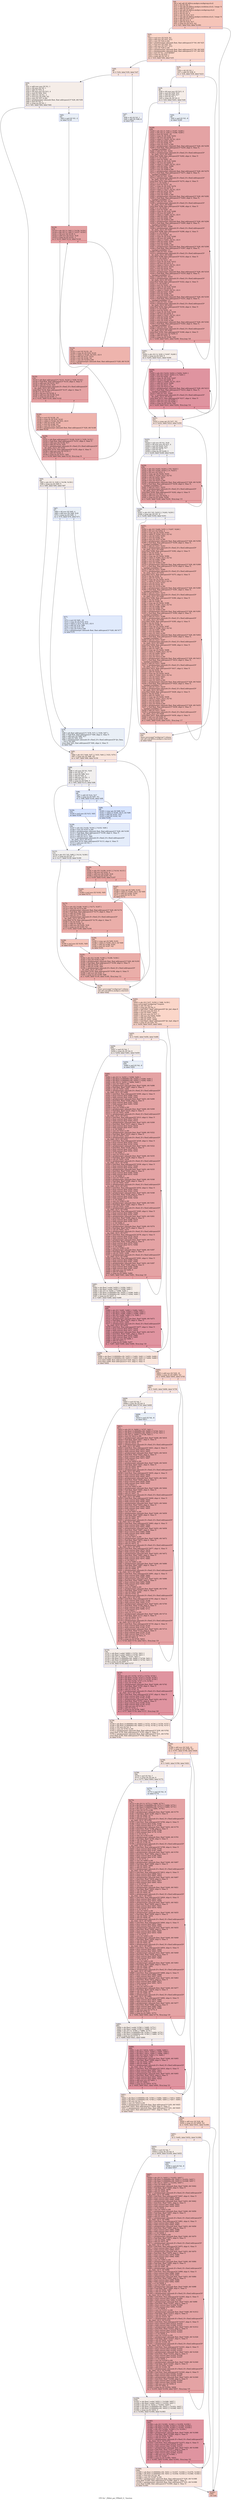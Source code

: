digraph "CFG for '_Z9dwt_per_YPfiiiiiS_S_' function" {
	label="CFG for '_Z9dwt_per_YPfiiiiiS_S_' function";

	Node0x5eb5750 [shape=record,color="#3d50c3ff", style=filled, fillcolor="#e97a5f70",label="{%8:\l  %9 = tail call i32 @llvm.amdgcn.workgroup.id.x()\l  %10 = shl i32 %9, 3\l  %11 = tail call i32 @llvm.amdgcn.workitem.id.x(), !range !4\l  %12 = add i32 %10, %11\l  %13 = tail call i32 @llvm.amdgcn.workgroup.id.y()\l  %14 = shl i32 %13, 7\l  %15 = shl i32 %5, 4\l  %16 = sub i32 %14, %15\l  %17 = tail call i32 @llvm.amdgcn.workitem.id.y(), !range !4\l  %18 = add i32 %16, %17\l  %19 = shl i32 %13, 6\l  %20 = add i32 %19, %17\l  %21 = icmp slt i32 %12, %2\l  br i1 %21, label %22, label %1091\l|{<s0>T|<s1>F}}"];
	Node0x5eb5750:s0 -> Node0x5eb7770;
	Node0x5eb5750:s1 -> Node0x5eb7800;
	Node0x5eb7770 [shape=record,color="#3d50c3ff", style=filled, fillcolor="#f6a38570",label="{%22:\l22:                                               \l  %23 = mul nsw i32 %18, %2\l  %24 = add nsw i32 %23, %12\l  %25 = sext i32 %24 to i64\l  %26 = getelementptr inbounds float, float addrspace(1)* %0, i64 %25\l  %27 = mul nsw i32 %20, %2\l  %28 = add nsw i32 %27, %12\l  %29 = sext i32 %28 to i64\l  %30 = getelementptr inbounds float, float addrspace(1)* %6, i64 %29\l  %31 = getelementptr inbounds float, float addrspace(1)* %7, i64 %29\l  %32 = and i32 %1, -2147483647\l  %33 = icmp eq i32 %32, 1\l  %34 = icmp sgt i32 %5, 0\l  br i1 %33, label %46, label %35\l|{<s0>T|<s1>F}}"];
	Node0x5eb7770:s0 -> Node0x5eb6cd0;
	Node0x5eb7770:s1 -> Node0x5eb81a0;
	Node0x5eb81a0 [shape=record,color="#3d50c3ff", style=filled, fillcolor="#f3c7b170",label="{%35:\l35:                                               \l  %36 = shl i32 %5, 1\l  %37 = add i32 %36, 8\l  br i1 %34, label %38, label %221\l|{<s0>T|<s1>F}}"];
	Node0x5eb81a0:s0 -> Node0x5eb8430;
	Node0x5eb81a0:s1 -> Node0x5eb8480;
	Node0x5eb8430 [shape=record,color="#3d50c3ff", style=filled, fillcolor="#e8d6cc70",label="{%38:\l38:                                               \l  %39 = shl nuw nsw i32 %11, 4\l  %40 = mul i32 %39, %37\l  %41 = add i32 %40, %17\l  %42 = and i32 %5, 7\l  %43 = icmp ult i32 %5, 8\l  br i1 %43, label %201, label %44\l|{<s0>T|<s1>F}}"];
	Node0x5eb8430:s0 -> Node0x5eb8890;
	Node0x5eb8430:s1 -> Node0x5eb88e0;
	Node0x5eb88e0 [shape=record,color="#3d50c3ff", style=filled, fillcolor="#cedaeb70",label="{%44:\l44:                                               \l  %45 = and i32 %5, -8\l  br label %249\l}"];
	Node0x5eb88e0 -> Node0x5eb8ae0;
	Node0x5eb6cd0 [shape=record,color="#3d50c3ff", style=filled, fillcolor="#f3c7b170",label="{%46:\l46:                                               \l  br i1 %34, label %50, label %47\l|{<s0>T|<s1>F}}"];
	Node0x5eb6cd0:s0 -> Node0x5eb8ba0;
	Node0x5eb6cd0:s1 -> Node0x5eb8bf0;
	Node0x5eb8bf0 [shape=record,color="#3d50c3ff", style=filled, fillcolor="#d4dbe670",label="{%47:\l47:                                               \l  %48 = shl i32 %5, 1\l  %49 = add i32 %48, 8\l  br label %85\l}"];
	Node0x5eb8bf0 -> Node0x5eb8e50;
	Node0x5eb8ba0 [shape=record,color="#3d50c3ff", style=filled, fillcolor="#e8d6cc70",label="{%50:\l50:                                               \l  %51 = add nuw nsw i32 %1, 1\l  %52 = shl nuw i32 %5, 1\l  %53 = add i32 %52, 8\l  %54 = shl nuw nsw i32 %11, 4\l  %55 = mul i32 %54, %53\l  %56 = add nsw i32 %1, -1\l  %57 = mul nsw i32 %56, %2\l  %58 = sext i32 %57 to i64\l  %59 = getelementptr inbounds float, float addrspace(1)* %26, i64 %58\l  %60 = and i32 %5, 1\l  %61 = icmp eq i32 %5, 1\l  br i1 %61, label %64, label %62\l|{<s0>T|<s1>F}}"];
	Node0x5eb8ba0:s0 -> Node0x5eb9560;
	Node0x5eb8ba0:s1 -> Node0x5eb95b0;
	Node0x5eb95b0 [shape=record,color="#3d50c3ff", style=filled, fillcolor="#cedaeb70",label="{%62:\l62:                                               \l  %63 = and i32 %5, -2\l  br label %118\l}"];
	Node0x5eb95b0 -> Node0x5eb97b0;
	Node0x5eb9560 [shape=record,color="#3d50c3ff", style=filled, fillcolor="#e8d6cc70",label="{%64:\l64:                                               \l  %65 = phi i32 [ 0, %50 ], [ %156, %150 ]\l  %66 = icmp eq i32 %60, 0\l  br i1 %66, label %85, label %67\l|{<s0>T|<s1>F}}"];
	Node0x5eb9560:s0 -> Node0x5eb8e50;
	Node0x5eb9560:s1 -> Node0x5eb9c80;
	Node0x5eb9c80 [shape=record,color="#3d50c3ff", style=filled, fillcolor="#cedaeb70",label="{%67:\l67:                                               \l  %68 = shl nsw i32 %65, 4\l  %69 = add nsw i32 %68, %18\l  %70 = icmp eq i32 %69, -1\l  br i1 %70, label %79, label %71\l|{<s0>T|<s1>F}}"];
	Node0x5eb9c80:s0 -> Node0x5eb9f70;
	Node0x5eb9c80:s1 -> Node0x5eb9fc0;
	Node0x5eb9fc0 [shape=record,color="#3d50c3ff", style=filled, fillcolor="#b9d0f970",label="{%71:\l71:                                               \l  %72 = mul i32 %65, -16\l  %73 = icmp slt i32 %18, %72\l  %74 = select i1 %73, i32 %51, i32 0\l  %75 = add i32 %74, %68\l  %76 = mul i32 %75, %2\l  %77 = sext i32 %76 to i64\l  %78 = getelementptr inbounds float, float addrspace(1)* %26, i64 %77\l  br label %79\l}"];
	Node0x5eb9fc0 -> Node0x5eb9f70;
	Node0x5eb9f70 [shape=record,color="#3d50c3ff", style=filled, fillcolor="#cedaeb70",label="{%79:\l79:                                               \l  %80 = phi float addrspace(1)* [ %78, %71 ], [ %59, %67 ]\l  %81 = load float, float addrspace(1)* %80, align 4, !tbaa !5\l  %82 = add nuw i32 %68, %17\l  %83 = add i32 %82, %55\l  %84 = getelementptr inbounds [0 x float], [0 x float] addrspace(3)* @s_Data,\l... i32 0, i32 %83\l  store float %81, float addrspace(3)* %84, align 4, !tbaa !5\l  br label %85\l}"];
	Node0x5eb9f70 -> Node0x5eb8e50;
	Node0x5eb8e50 [shape=record,color="#3d50c3ff", style=filled, fillcolor="#f3c7b170",label="{%85:\l85:                                               \l  %86 = phi i32 [ %49, %47 ], [ %53, %64 ], [ %53, %79 ]\l  %87 = icmp sgt i32 %86, %5\l  br i1 %87, label %88, label %159\l|{<s0>T|<s1>F}}"];
	Node0x5eb8e50:s0 -> Node0x5ebb200;
	Node0x5eb8e50:s1 -> Node0x5ebb250;
	Node0x5ebb200 [shape=record,color="#3d50c3ff", style=filled, fillcolor="#e0dbd870",label="{%88:\l88:                                               \l  %89 = sub nsw i32 %1, %18\l  %90 = xor i32 %1, -1\l  %91 = mul i32 %86, %11\l  %92 = shl i32 %91, 4\l  %93 = add nsw i32 %2, -1\l  %94 = and i32 %5, 1\l  %95 = icmp eq i32 %94, 0\l  br i1 %95, label %115, label %96\l|{<s0>T|<s1>F}}"];
	Node0x5ebb200:s0 -> Node0x5ebb780;
	Node0x5ebb200:s1 -> Node0x5ebb7d0;
	Node0x5ebb7d0 [shape=record,color="#3d50c3ff", style=filled, fillcolor="#c1d4f470",label="{%96:\l96:                                               \l  %97 = add i32 %14, %17\l  %98 = icmp eq i32 %97, %1\l  br i1 %98, label %104, label %99\l|{<s0>T|<s1>F}}"];
	Node0x5ebb7d0:s0 -> Node0x5ebba30;
	Node0x5ebb7d0:s1 -> Node0x5ebba80;
	Node0x5ebba80 [shape=record,color="#3d50c3ff", style=filled, fillcolor="#a5c3fe70",label="{%99:\l99:                                               \l  %100 = icmp sgt i32 %89, %15\l  %101 = select i1 %100, i32 0, i32 %90\l  %102 = add i32 %101, %15\l  %103 = mul i32 %102, %2\l  br label %106\l}"];
	Node0x5ebba80 -> Node0x5ebbe20;
	Node0x5ebba30 [shape=record,color="#3d50c3ff", style=filled, fillcolor="#a5c3fe70",label="{%104:\l104:                                              \l  %105 = mul nsw i32 %15, %93\l  br label %106\l}"];
	Node0x5ebba30 -> Node0x5ebbe20;
	Node0x5ebbe20 [shape=record,color="#3d50c3ff", style=filled, fillcolor="#c1d4f470",label="{%106:\l106:                                              \l  %107 = phi i32 [ %105, %104 ], [ %103, %99 ]\l  %108 = sext i32 %107 to i64\l  %109 = getelementptr inbounds float, float addrspace(1)* %26, i64 %108\l  %110 = load float, float addrspace(1)* %109, align 4, !tbaa !5\l  %111 = add i32 %15, %17\l  %112 = add i32 %111, %92\l  %113 = getelementptr inbounds [0 x float], [0 x float] addrspace(3)*\l... @s_Data, i32 0, i32 %112\l  store float %110, float addrspace(3)* %113, align 4, !tbaa !5\l  %114 = add nsw i32 %5, 1\l  br label %115\l}"];
	Node0x5ebbe20 -> Node0x5ebb780;
	Node0x5ebb780 [shape=record,color="#3d50c3ff", style=filled, fillcolor="#e0dbd870",label="{%115:\l115:                                              \l  %116 = phi i32 [ %5, %88 ], [ %114, %106 ]\l  %117 = icmp eq i32 %5, -7\l  br i1 %117, label %159, label %160\l|{<s0>T|<s1>F}}"];
	Node0x5ebb780:s0 -> Node0x5ebb250;
	Node0x5ebb780:s1 -> Node0x5ebc6c0;
	Node0x5eb97b0 [shape=record,color="#b70d28ff", style=filled, fillcolor="#c32e3170",label="{%118:\l118:                                              \l  %119 = phi i32 [ 0, %62 ], [ %156, %150 ]\l  %120 = phi i32 [ 0, %62 ], [ %157, %150 ]\l  %121 = shl nsw i32 %119, 4\l  %122 = add nsw i32 %121, %18\l  %123 = icmp eq i32 %122, -1\l  br i1 %123, label %132, label %124\l|{<s0>T|<s1>F}}"];
	Node0x5eb97b0:s0 -> Node0x5ebcb00;
	Node0x5eb97b0:s1 -> Node0x5ebcb50;
	Node0x5ebcb50 [shape=record,color="#3d50c3ff", style=filled, fillcolor="#d8564670",label="{%124:\l124:                                              \l  %125 = mul i32 %119, -16\l  %126 = icmp slt i32 %18, %125\l  %127 = select i1 %126, i32 %51, i32 0\l  %128 = add i32 %127, %121\l  %129 = mul i32 %128, %2\l  %130 = sext i32 %129 to i64\l  %131 = getelementptr inbounds float, float addrspace(1)* %26, i64 %130\l  br label %132\l}"];
	Node0x5ebcb50 -> Node0x5ebcb00;
	Node0x5ebcb00 [shape=record,color="#b70d28ff", style=filled, fillcolor="#c32e3170",label="{%132:\l132:                                              \l  %133 = phi float addrspace(1)* [ %131, %124 ], [ %59, %118 ]\l  %134 = load float, float addrspace(1)* %133, align 4, !tbaa !5\l  %135 = add nuw i32 %121, %17\l  %136 = add i32 %135, %55\l  %137 = getelementptr inbounds [0 x float], [0 x float] addrspace(3)*\l... @s_Data, i32 0, i32 %136\l  store float %134, float addrspace(3)* %137, align 4, !tbaa !5\l  %138 = or i32 %119, 1\l  %139 = shl nsw i32 %138, 4\l  %140 = add nsw i32 %139, %18\l  %141 = icmp eq i32 %140, -1\l  br i1 %141, label %150, label %142\l|{<s0>T|<s1>F}}"];
	Node0x5ebcb00:s0 -> Node0x5eb7f40;
	Node0x5ebcb00:s1 -> Node0x5ebdae0;
	Node0x5ebdae0 [shape=record,color="#3d50c3ff", style=filled, fillcolor="#d8564670",label="{%142:\l142:                                              \l  %143 = mul i32 %138, -16\l  %144 = icmp slt i32 %18, %143\l  %145 = select i1 %144, i32 %51, i32 0\l  %146 = add i32 %145, %139\l  %147 = mul i32 %146, %2\l  %148 = sext i32 %147 to i64\l  %149 = getelementptr inbounds float, float addrspace(1)* %26, i64 %148\l  br label %150\l}"];
	Node0x5ebdae0 -> Node0x5eb7f40;
	Node0x5eb7f40 [shape=record,color="#b70d28ff", style=filled, fillcolor="#c32e3170",label="{%150:\l150:                                              \l  %151 = phi float addrspace(1)* [ %149, %142 ], [ %59, %132 ]\l  %152 = load float, float addrspace(1)* %151, align 4, !tbaa !5\l  %153 = add nuw i32 %139, %17\l  %154 = add i32 %153, %55\l  %155 = getelementptr inbounds [0 x float], [0 x float] addrspace(3)*\l... @s_Data, i32 0, i32 %154\l  store float %152, float addrspace(3)* %155, align 4, !tbaa !5\l  %156 = add nuw nsw i32 %119, 2\l  %157 = add i32 %120, 2\l  %158 = icmp eq i32 %157, %63\l  br i1 %158, label %64, label %118, !llvm.loop !9\l|{<s0>T|<s1>F}}"];
	Node0x5eb7f40:s0 -> Node0x5eb9560;
	Node0x5eb7f40:s1 -> Node0x5eb97b0;
	Node0x5ebb250 [shape=record,color="#3d50c3ff", style=filled, fillcolor="#f3c7b170",label="{%159:\l159:                                              \l  fence syncscope(\"workgroup\") release\l  tail call void @llvm.amdgcn.s.barrier()\l  br label %442\l}"];
	Node0x5ebb250 -> Node0x5ebe870;
	Node0x5ebc6c0 [shape=record,color="#b70d28ff", style=filled, fillcolor="#d0473d70",label="{%160:\l160:                                              \l  %161 = phi i32 [ %199, %191 ], [ %116, %115 ]\l  %162 = shl nsw i32 %161, 4\l  %163 = add nsw i32 %162, %18\l  %164 = icmp eq i32 %163, %1\l  br i1 %164, label %165, label %167\l|{<s0>T|<s1>F}}"];
	Node0x5ebc6c0:s0 -> Node0x5ebec20;
	Node0x5ebc6c0:s1 -> Node0x5ebecb0;
	Node0x5ebec20 [shape=record,color="#3d50c3ff", style=filled, fillcolor="#e97a5f70",label="{%165:\l165:                                              \l  %166 = mul nsw i32 %162, %93\l  br label %172\l}"];
	Node0x5ebec20 -> Node0x5ebee80;
	Node0x5ebecb0 [shape=record,color="#3d50c3ff", style=filled, fillcolor="#e97a5f70",label="{%167:\l167:                                              \l  %168 = icmp sgt i32 %89, %162\l  %169 = select i1 %168, i32 0, i32 %90\l  %170 = add i32 %169, %162\l  %171 = mul i32 %170, %2\l  br label %172\l}"];
	Node0x5ebecb0 -> Node0x5ebee80;
	Node0x5ebee80 [shape=record,color="#b70d28ff", style=filled, fillcolor="#d0473d70",label="{%172:\l172:                                              \l  %173 = phi i32 [ %166, %165 ], [ %171, %167 ]\l  %174 = sext i32 %173 to i64\l  %175 = getelementptr inbounds float, float addrspace(1)* %26, i64 %174\l  %176 = load float, float addrspace(1)* %175, align 4, !tbaa !5\l  %177 = add i32 %162, %17\l  %178 = add i32 %177, %92\l  %179 = getelementptr inbounds [0 x float], [0 x float] addrspace(3)*\l... @s_Data, i32 0, i32 %178\l  store float %176, float addrspace(3)* %179, align 4, !tbaa !5\l  %180 = shl i32 %161, 4\l  %181 = add i32 %180, 16\l  %182 = add nsw i32 %181, %18\l  %183 = icmp eq i32 %182, %1\l  br i1 %183, label %189, label %184\l|{<s0>T|<s1>F}}"];
	Node0x5ebee80:s0 -> Node0x5ebf950;
	Node0x5ebee80:s1 -> Node0x5ebf9a0;
	Node0x5ebf9a0 [shape=record,color="#3d50c3ff", style=filled, fillcolor="#e97a5f70",label="{%184:\l184:                                              \l  %185 = icmp sgt i32 %89, %181\l  %186 = select i1 %185, i32 0, i32 %90\l  %187 = add i32 %186, %181\l  %188 = mul i32 %187, %2\l  br label %191\l}"];
	Node0x5ebf9a0 -> Node0x5ebe930;
	Node0x5ebf950 [shape=record,color="#3d50c3ff", style=filled, fillcolor="#e97a5f70",label="{%189:\l189:                                              \l  %190 = mul nsw i32 %181, %93\l  br label %191\l}"];
	Node0x5ebf950 -> Node0x5ebe930;
	Node0x5ebe930 [shape=record,color="#b70d28ff", style=filled, fillcolor="#d0473d70",label="{%191:\l191:                                              \l  %192 = phi i32 [ %190, %189 ], [ %188, %184 ]\l  %193 = sext i32 %192 to i64\l  %194 = getelementptr inbounds float, float addrspace(1)* %26, i64 %193\l  %195 = load float, float addrspace(1)* %194, align 4, !tbaa !5\l  %196 = add i32 %181, %17\l  %197 = add i32 %196, %92\l  %198 = getelementptr inbounds [0 x float], [0 x float] addrspace(3)*\l... @s_Data, i32 0, i32 %197\l  store float %195, float addrspace(3)* %198, align 4, !tbaa !5\l  %199 = add nsw i32 %161, 2\l  %200 = icmp eq i32 %199, %86\l  br i1 %200, label %159, label %160, !llvm.loop !12\l|{<s0>T|<s1>F}}"];
	Node0x5ebe930:s0 -> Node0x5ebb250;
	Node0x5ebe930:s1 -> Node0x5ebc6c0;
	Node0x5eb8890 [shape=record,color="#3d50c3ff", style=filled, fillcolor="#e8d6cc70",label="{%201:\l201:                                              \l  %202 = phi i32 [ 0, %38 ], [ %347, %249 ]\l  %203 = icmp eq i32 %42, 0\l  br i1 %203, label %221, label %204\l|{<s0>T|<s1>F}}"];
	Node0x5eb8890:s0 -> Node0x5eb8480;
	Node0x5eb8890:s1 -> Node0x5ec06d0;
	Node0x5ec06d0 [shape=record,color="#b70d28ff", style=filled, fillcolor="#b70d2870",label="{%204:\l204:                                              \l  %205 = phi i32 [ %218, %204 ], [ %202, %201 ]\l  %206 = phi i32 [ %219, %204 ], [ 0, %201 ]\l  %207 = mul i32 %205, -16\l  %208 = icmp slt i32 %18, %207\l  %209 = shl nsw i32 %205, 4\l  %210 = select i1 %208, i32 %1, i32 0\l  %211 = add i32 %210, %209\l  %212 = mul i32 %211, %2\l  %213 = sext i32 %212 to i64\l  %214 = getelementptr inbounds float, float addrspace(1)* %26, i64 %213\l  %215 = load float, float addrspace(1)* %214, align 4, !tbaa !5,\l... !amdgpu.noclobber !13\l  %216 = add i32 %41, %209\l  %217 = getelementptr inbounds [0 x float], [0 x float] addrspace(3)*\l... @s_Data, i32 0, i32 %216\l  store float %215, float addrspace(3)* %217, align 4, !tbaa !5\l  %218 = add nuw nsw i32 %205, 1\l  %219 = add nuw nsw i32 %206, 1\l  %220 = icmp eq i32 %219, %42\l  br i1 %220, label %221, label %204, !llvm.loop !14\l|{<s0>T|<s1>F}}"];
	Node0x5ec06d0:s0 -> Node0x5eb8480;
	Node0x5ec06d0:s1 -> Node0x5ec06d0;
	Node0x5eb8480 [shape=record,color="#3d50c3ff", style=filled, fillcolor="#f3c7b170",label="{%221:\l221:                                              \l  %222 = icmp sgt i32 %37, %5\l  br i1 %222, label %223, label %350\l|{<s0>T|<s1>F}}"];
	Node0x5eb8480:s0 -> Node0x5ec1620;
	Node0x5eb8480:s1 -> Node0x5ec1670;
	Node0x5ec1620 [shape=record,color="#3d50c3ff", style=filled, fillcolor="#e0dbd870",label="{%223:\l223:                                              \l  %224 = sub nsw i32 %1, %18\l  %225 = shl nuw nsw i32 %11, 4\l  %226 = mul i32 %225, %37\l  %227 = add i32 %226, %17\l  %228 = and i32 %5, 7\l  %229 = icmp eq i32 %228, 0\l  br i1 %229, label %246, label %230\l|{<s0>T|<s1>F}}"];
	Node0x5ec1620:s0 -> Node0x5ec1b10;
	Node0x5ec1620:s1 -> Node0x5ec1b60;
	Node0x5ec1b60 [shape=record,color="#b70d28ff", style=filled, fillcolor="#c32e3170",label="{%230:\l230:                                              \l  %231 = phi i32 [ %243, %230 ], [ %5, %223 ]\l  %232 = phi i32 [ %244, %230 ], [ 0, %223 ]\l  %233 = shl nsw i32 %231, 4\l  %234 = icmp sgt i32 %224, %233\l  %235 = select i1 %234, i32 0, i32 %1\l  %236 = sub i32 %233, %235\l  %237 = mul i32 %236, %2\l  %238 = sext i32 %237 to i64\l  %239 = getelementptr inbounds float, float addrspace(1)* %26, i64 %238\l  %240 = load float, float addrspace(1)* %239, align 4, !tbaa !5,\l... !amdgpu.noclobber !13\l  %241 = add i32 %227, %233\l  %242 = getelementptr inbounds [0 x float], [0 x float] addrspace(3)*\l... @s_Data, i32 0, i32 %241\l  store float %240, float addrspace(3)* %242, align 4, !tbaa !5\l  %243 = add nsw i32 %231, 1\l  %244 = add nuw nsw i32 %232, 1\l  %245 = icmp eq i32 %244, %228\l  br i1 %245, label %246, label %230, !llvm.loop !15\l|{<s0>T|<s1>F}}"];
	Node0x5ec1b60:s0 -> Node0x5ec1b10;
	Node0x5ec1b60:s1 -> Node0x5ec1b60;
	Node0x5ec1b10 [shape=record,color="#3d50c3ff", style=filled, fillcolor="#e0dbd870",label="{%246:\l246:                                              \l  %247 = phi i32 [ %5, %223 ], [ %243, %230 ]\l  %248 = icmp ugt i32 %5, -8\l  br i1 %248, label %350, label %351\l|{<s0>T|<s1>F}}"];
	Node0x5ec1b10:s0 -> Node0x5ec1670;
	Node0x5ec1b10:s1 -> Node0x5ec2f40;
	Node0x5eb8ae0 [shape=record,color="#b70d28ff", style=filled, fillcolor="#c32e3170",label="{%249:\l249:                                              \l  %250 = phi i32 [ 0, %44 ], [ %347, %249 ]\l  %251 = phi i32 [ 0, %44 ], [ %348, %249 ]\l  %252 = mul i32 %250, -16\l  %253 = icmp slt i32 %18, %252\l  %254 = shl nsw i32 %250, 4\l  %255 = select i1 %253, i32 %1, i32 0\l  %256 = add i32 %255, %254\l  %257 = mul i32 %256, %2\l  %258 = sext i32 %257 to i64\l  %259 = getelementptr inbounds float, float addrspace(1)* %26, i64 %258\l  %260 = load float, float addrspace(1)* %259, align 4, !tbaa !5,\l... !amdgpu.noclobber !13\l  %261 = add i32 %41, %254\l  %262 = getelementptr inbounds [0 x float], [0 x float] addrspace(3)*\l... @s_Data, i32 0, i32 %261\l  store float %260, float addrspace(3)* %262, align 4, !tbaa !5\l  %263 = or i32 %250, 1\l  %264 = mul i32 %263, -16\l  %265 = icmp slt i32 %18, %264\l  %266 = shl nsw i32 %263, 4\l  %267 = select i1 %265, i32 %1, i32 0\l  %268 = add i32 %267, %266\l  %269 = mul i32 %268, %2\l  %270 = sext i32 %269 to i64\l  %271 = getelementptr inbounds float, float addrspace(1)* %26, i64 %270\l  %272 = load float, float addrspace(1)* %271, align 4, !tbaa !5,\l... !amdgpu.noclobber !13\l  %273 = add i32 %41, %266\l  %274 = getelementptr inbounds [0 x float], [0 x float] addrspace(3)*\l... @s_Data, i32 0, i32 %273\l  store float %272, float addrspace(3)* %274, align 4, !tbaa !5\l  %275 = or i32 %250, 2\l  %276 = mul i32 %275, -16\l  %277 = icmp slt i32 %18, %276\l  %278 = shl nsw i32 %275, 4\l  %279 = select i1 %277, i32 %1, i32 0\l  %280 = add i32 %279, %278\l  %281 = mul i32 %280, %2\l  %282 = sext i32 %281 to i64\l  %283 = getelementptr inbounds float, float addrspace(1)* %26, i64 %282\l  %284 = load float, float addrspace(1)* %283, align 4, !tbaa !5,\l... !amdgpu.noclobber !13\l  %285 = add i32 %41, %278\l  %286 = getelementptr inbounds [0 x float], [0 x float] addrspace(3)*\l... @s_Data, i32 0, i32 %285\l  store float %284, float addrspace(3)* %286, align 4, !tbaa !5\l  %287 = or i32 %250, 3\l  %288 = mul i32 %287, -16\l  %289 = icmp slt i32 %18, %288\l  %290 = shl nsw i32 %287, 4\l  %291 = select i1 %289, i32 %1, i32 0\l  %292 = add i32 %291, %290\l  %293 = mul i32 %292, %2\l  %294 = sext i32 %293 to i64\l  %295 = getelementptr inbounds float, float addrspace(1)* %26, i64 %294\l  %296 = load float, float addrspace(1)* %295, align 4, !tbaa !5,\l... !amdgpu.noclobber !13\l  %297 = add i32 %41, %290\l  %298 = getelementptr inbounds [0 x float], [0 x float] addrspace(3)*\l... @s_Data, i32 0, i32 %297\l  store float %296, float addrspace(3)* %298, align 4, !tbaa !5\l  %299 = or i32 %250, 4\l  %300 = mul i32 %299, -16\l  %301 = icmp slt i32 %18, %300\l  %302 = shl nsw i32 %299, 4\l  %303 = select i1 %301, i32 %1, i32 0\l  %304 = add i32 %303, %302\l  %305 = mul i32 %304, %2\l  %306 = sext i32 %305 to i64\l  %307 = getelementptr inbounds float, float addrspace(1)* %26, i64 %306\l  %308 = load float, float addrspace(1)* %307, align 4, !tbaa !5,\l... !amdgpu.noclobber !13\l  %309 = add i32 %41, %302\l  %310 = getelementptr inbounds [0 x float], [0 x float] addrspace(3)*\l... @s_Data, i32 0, i32 %309\l  store float %308, float addrspace(3)* %310, align 4, !tbaa !5\l  %311 = or i32 %250, 5\l  %312 = mul i32 %311, -16\l  %313 = icmp slt i32 %18, %312\l  %314 = shl nsw i32 %311, 4\l  %315 = select i1 %313, i32 %1, i32 0\l  %316 = add i32 %315, %314\l  %317 = mul i32 %316, %2\l  %318 = sext i32 %317 to i64\l  %319 = getelementptr inbounds float, float addrspace(1)* %26, i64 %318\l  %320 = load float, float addrspace(1)* %319, align 4, !tbaa !5,\l... !amdgpu.noclobber !13\l  %321 = add i32 %41, %314\l  %322 = getelementptr inbounds [0 x float], [0 x float] addrspace(3)*\l... @s_Data, i32 0, i32 %321\l  store float %320, float addrspace(3)* %322, align 4, !tbaa !5\l  %323 = or i32 %250, 6\l  %324 = mul i32 %323, -16\l  %325 = icmp slt i32 %18, %324\l  %326 = shl nsw i32 %323, 4\l  %327 = select i1 %325, i32 %1, i32 0\l  %328 = add i32 %327, %326\l  %329 = mul i32 %328, %2\l  %330 = sext i32 %329 to i64\l  %331 = getelementptr inbounds float, float addrspace(1)* %26, i64 %330\l  %332 = load float, float addrspace(1)* %331, align 4, !tbaa !5,\l... !amdgpu.noclobber !13\l  %333 = add i32 %41, %326\l  %334 = getelementptr inbounds [0 x float], [0 x float] addrspace(3)*\l... @s_Data, i32 0, i32 %333\l  store float %332, float addrspace(3)* %334, align 4, !tbaa !5\l  %335 = or i32 %250, 7\l  %336 = mul i32 %335, -16\l  %337 = icmp slt i32 %18, %336\l  %338 = shl nsw i32 %335, 4\l  %339 = select i1 %337, i32 %1, i32 0\l  %340 = add i32 %339, %338\l  %341 = mul i32 %340, %2\l  %342 = sext i32 %341 to i64\l  %343 = getelementptr inbounds float, float addrspace(1)* %26, i64 %342\l  %344 = load float, float addrspace(1)* %343, align 4, !tbaa !5,\l... !amdgpu.noclobber !13\l  %345 = add i32 %41, %338\l  %346 = getelementptr inbounds [0 x float], [0 x float] addrspace(3)*\l... @s_Data, i32 0, i32 %345\l  store float %344, float addrspace(3)* %346, align 4, !tbaa !5\l  %347 = add nuw nsw i32 %250, 8\l  %348 = add i32 %251, 8\l  %349 = icmp eq i32 %348, %45\l  br i1 %349, label %201, label %249, !llvm.loop !16\l|{<s0>T|<s1>F}}"];
	Node0x5eb8ae0:s0 -> Node0x5eb8890;
	Node0x5eb8ae0:s1 -> Node0x5eb8ae0;
	Node0x5ec1670 [shape=record,color="#3d50c3ff", style=filled, fillcolor="#f3c7b170",label="{%350:\l350:                                              \l  fence syncscope(\"workgroup\") release\l  tail call void @llvm.amdgcn.s.barrier()\l  br label %442\l}"];
	Node0x5ec1670 -> Node0x5ebe870;
	Node0x5ec2f40 [shape=record,color="#b70d28ff", style=filled, fillcolor="#d0473d70",label="{%351:\l351:                                              \l  %352 = phi i32 [ %440, %351 ], [ %247, %246 ]\l  %353 = shl nsw i32 %352, 4\l  %354 = icmp sgt i32 %224, %353\l  %355 = select i1 %354, i32 0, i32 %1\l  %356 = sub i32 %353, %355\l  %357 = mul i32 %356, %2\l  %358 = sext i32 %357 to i64\l  %359 = getelementptr inbounds float, float addrspace(1)* %26, i64 %358\l  %360 = load float, float addrspace(1)* %359, align 4, !tbaa !5,\l... !amdgpu.noclobber !13\l  %361 = add i32 %227, %353\l  %362 = getelementptr inbounds [0 x float], [0 x float] addrspace(3)*\l... @s_Data, i32 0, i32 %361\l  store float %360, float addrspace(3)* %362, align 4, !tbaa !5\l  %363 = shl i32 %352, 4\l  %364 = add i32 %363, 16\l  %365 = icmp sgt i32 %224, %364\l  %366 = select i1 %365, i32 0, i32 %1\l  %367 = sub i32 %364, %366\l  %368 = mul i32 %367, %2\l  %369 = sext i32 %368 to i64\l  %370 = getelementptr inbounds float, float addrspace(1)* %26, i64 %369\l  %371 = load float, float addrspace(1)* %370, align 4, !tbaa !5,\l... !amdgpu.noclobber !13\l  %372 = add i32 %227, %364\l  %373 = getelementptr inbounds [0 x float], [0 x float] addrspace(3)*\l... @s_Data, i32 0, i32 %372\l  store float %371, float addrspace(3)* %373, align 4, !tbaa !5\l  %374 = shl i32 %352, 4\l  %375 = add i32 %374, 32\l  %376 = icmp sgt i32 %224, %375\l  %377 = select i1 %376, i32 0, i32 %1\l  %378 = sub i32 %375, %377\l  %379 = mul i32 %378, %2\l  %380 = sext i32 %379 to i64\l  %381 = getelementptr inbounds float, float addrspace(1)* %26, i64 %380\l  %382 = load float, float addrspace(1)* %381, align 4, !tbaa !5,\l... !amdgpu.noclobber !13\l  %383 = add i32 %227, %375\l  %384 = getelementptr inbounds [0 x float], [0 x float] addrspace(3)*\l... @s_Data, i32 0, i32 %383\l  store float %382, float addrspace(3)* %384, align 4, !tbaa !5\l  %385 = shl i32 %352, 4\l  %386 = add i32 %385, 48\l  %387 = icmp sgt i32 %224, %386\l  %388 = select i1 %387, i32 0, i32 %1\l  %389 = sub i32 %386, %388\l  %390 = mul i32 %389, %2\l  %391 = sext i32 %390 to i64\l  %392 = getelementptr inbounds float, float addrspace(1)* %26, i64 %391\l  %393 = load float, float addrspace(1)* %392, align 4, !tbaa !5,\l... !amdgpu.noclobber !13\l  %394 = add i32 %227, %386\l  %395 = getelementptr inbounds [0 x float], [0 x float] addrspace(3)*\l... @s_Data, i32 0, i32 %394\l  store float %393, float addrspace(3)* %395, align 4, !tbaa !5\l  %396 = shl i32 %352, 4\l  %397 = add i32 %396, 64\l  %398 = icmp sgt i32 %224, %397\l  %399 = select i1 %398, i32 0, i32 %1\l  %400 = sub i32 %397, %399\l  %401 = mul i32 %400, %2\l  %402 = sext i32 %401 to i64\l  %403 = getelementptr inbounds float, float addrspace(1)* %26, i64 %402\l  %404 = load float, float addrspace(1)* %403, align 4, !tbaa !5,\l... !amdgpu.noclobber !13\l  %405 = add i32 %227, %397\l  %406 = getelementptr inbounds [0 x float], [0 x float] addrspace(3)*\l... @s_Data, i32 0, i32 %405\l  store float %404, float addrspace(3)* %406, align 4, !tbaa !5\l  %407 = shl i32 %352, 4\l  %408 = add i32 %407, 80\l  %409 = icmp sgt i32 %224, %408\l  %410 = select i1 %409, i32 0, i32 %1\l  %411 = sub i32 %408, %410\l  %412 = mul i32 %411, %2\l  %413 = sext i32 %412 to i64\l  %414 = getelementptr inbounds float, float addrspace(1)* %26, i64 %413\l  %415 = load float, float addrspace(1)* %414, align 4, !tbaa !5,\l... !amdgpu.noclobber !13\l  %416 = add i32 %227, %408\l  %417 = getelementptr inbounds [0 x float], [0 x float] addrspace(3)*\l... @s_Data, i32 0, i32 %416\l  store float %415, float addrspace(3)* %417, align 4, !tbaa !5\l  %418 = shl i32 %352, 4\l  %419 = add i32 %418, 96\l  %420 = icmp sgt i32 %224, %419\l  %421 = select i1 %420, i32 0, i32 %1\l  %422 = sub i32 %419, %421\l  %423 = mul i32 %422, %2\l  %424 = sext i32 %423 to i64\l  %425 = getelementptr inbounds float, float addrspace(1)* %26, i64 %424\l  %426 = load float, float addrspace(1)* %425, align 4, !tbaa !5,\l... !amdgpu.noclobber !13\l  %427 = add i32 %227, %419\l  %428 = getelementptr inbounds [0 x float], [0 x float] addrspace(3)*\l... @s_Data, i32 0, i32 %427\l  store float %426, float addrspace(3)* %428, align 4, !tbaa !5\l  %429 = shl i32 %352, 4\l  %430 = add i32 %429, 112\l  %431 = icmp sgt i32 %224, %430\l  %432 = select i1 %431, i32 0, i32 %1\l  %433 = sub i32 %430, %432\l  %434 = mul i32 %433, %2\l  %435 = sext i32 %434 to i64\l  %436 = getelementptr inbounds float, float addrspace(1)* %26, i64 %435\l  %437 = load float, float addrspace(1)* %436, align 4, !tbaa !5,\l... !amdgpu.noclobber !13\l  %438 = add i32 %227, %430\l  %439 = getelementptr inbounds [0 x float], [0 x float] addrspace(3)*\l... @s_Data, i32 0, i32 %438\l  store float %437, float addrspace(3)* %439, align 4, !tbaa !5\l  %440 = add nsw i32 %352, 8\l  %441 = icmp eq i32 %352, %36\l  br i1 %441, label %350, label %351, !llvm.loop !17\l|{<s0>T|<s1>F}}"];
	Node0x5ec2f40:s0 -> Node0x5ec1670;
	Node0x5ec2f40:s1 -> Node0x5ec2f40;
	Node0x5ebe870 [shape=record,color="#3d50c3ff", style=filled, fillcolor="#f6a38570",label="{%442:\l442:                                              \l  %443 = phi i32 [ %37, %350 ], [ %86, %159 ]\l  fence syncscope(\"workgroup\") acquire\l  %444 = sdiv i32 %4, 2\l  %445 = icmp sgt i32 %4, 0\l  %446 = load float*, float* addrspace(4)* @c_lpd, align 8\l  %447 = shl nuw nsw i32 %11, 4\l  %448 = mul i32 %447, %443\l  %449 = shl nuw nsw i32 %17, 1\l  %450 = add nsw i32 %444, %449\l  %451 = add i32 %450, %15\l  %452 = add i32 %451, %448\l  %453 = load float*, float* addrspace(4)* @c_hpd, align 8\l  %454 = icmp slt i32 %20, %3\l  br i1 %454, label %455, label %602\l|{<s0>T|<s1>F}}"];
	Node0x5ebe870:s0 -> Node0x5eccf40;
	Node0x5ebe870:s1 -> Node0x5eccf90;
	Node0x5eccf40 [shape=record,color="#3d50c3ff", style=filled, fillcolor="#f3c7b170",label="{%455:\l455:                                              \l  br i1 %445, label %456, label %488\l|{<s0>T|<s1>F}}"];
	Node0x5eccf40:s0 -> Node0x5ecd090;
	Node0x5eccf40:s1 -> Node0x5ecd0e0;
	Node0x5ecd090 [shape=record,color="#3d50c3ff", style=filled, fillcolor="#e8d6cc70",label="{%456:\l456:                                              \l  %457 = and i32 %4, 7\l  %458 = icmp ult i32 %4, 8\l  br i1 %458, label %461, label %459\l|{<s0>T|<s1>F}}"];
	Node0x5ecd090:s0 -> Node0x5ecd340;
	Node0x5ecd090:s1 -> Node0x5ecd390;
	Node0x5ecd390 [shape=record,color="#3d50c3ff", style=filled, fillcolor="#cedaeb70",label="{%459:\l459:                                              \l  %460 = and i32 %4, -8\l  br label %491\l}"];
	Node0x5ecd390 -> Node0x5ecd560;
	Node0x5ecd340 [shape=record,color="#3d50c3ff", style=filled, fillcolor="#e8d6cc70",label="{%461:\l461:                                              \l  %462 = phi float [ undef, %456 ], [ %594, %491 ]\l  %463 = phi float [ undef, %456 ], [ %598, %491 ]\l  %464 = phi i32 [ 0, %456 ], [ %599, %491 ]\l  %465 = phi float [ 0.000000e+00, %456 ], [ %598, %491 ]\l  %466 = phi float [ 0.000000e+00, %456 ], [ %594, %491 ]\l  %467 = icmp eq i32 %457, 0\l  br i1 %467, label %488, label %468\l|{<s0>T|<s1>F}}"];
	Node0x5ecd340:s0 -> Node0x5ecd0e0;
	Node0x5ecd340:s1 -> Node0x5ece930;
	Node0x5ece930 [shape=record,color="#b70d28ff", style=filled, fillcolor="#b70d2870",label="{%468:\l468:                                              \l  %469 = phi i32 [ %485, %468 ], [ %464, %461 ]\l  %470 = phi float [ %484, %468 ], [ %465, %461 ]\l  %471 = phi float [ %480, %468 ], [ %466, %461 ]\l  %472 = phi i32 [ %486, %468 ], [ 0, %461 ]\l  %473 = zext i32 %469 to i64\l  %474 = getelementptr inbounds float, float* %446, i64 %473\l  %475 = load float, float* %474, align 4, !tbaa !5\l  %476 = sub i32 %452, %469\l  %477 = getelementptr inbounds [0 x float], [0 x float] addrspace(3)*\l... @s_Data, i32 0, i32 %476\l  %478 = load float, float addrspace(3)* %477, align 4, !tbaa !5\l  %479 = fmul contract float %475, %478\l  %480 = fadd contract float %471, %479\l  %481 = getelementptr inbounds float, float* %453, i64 %473\l  %482 = load float, float* %481, align 4, !tbaa !5\l  %483 = fmul contract float %478, %482\l  %484 = fadd contract float %470, %483\l  %485 = add nuw nsw i32 %469, 1\l  %486 = add i32 %472, 1\l  %487 = icmp eq i32 %486, %457\l  br i1 %487, label %488, label %468, !llvm.loop !18\l|{<s0>T|<s1>F}}"];
	Node0x5ece930:s0 -> Node0x5ecd0e0;
	Node0x5ece930:s1 -> Node0x5ece930;
	Node0x5ecd0e0 [shape=record,color="#3d50c3ff", style=filled, fillcolor="#f3c7b170",label="{%488:\l488:                                              \l  %489 = phi float [ 0.000000e+00, %455 ], [ %462, %461 ], [ %480, %468 ]\l  %490 = phi float [ 0.000000e+00, %455 ], [ %463, %461 ], [ %484, %468 ]\l  store float %489, float addrspace(1)* %30, align 4, !tbaa !5\l  store float %490, float addrspace(1)* %31, align 4, !tbaa !5\l  br label %602\l}"];
	Node0x5ecd0e0 -> Node0x5eccf90;
	Node0x5ecd560 [shape=record,color="#b70d28ff", style=filled, fillcolor="#c32e3170",label="{%491:\l491:                                              \l  %492 = phi i32 [ 0, %459 ], [ %599, %491 ]\l  %493 = phi float [ 0.000000e+00, %459 ], [ %598, %491 ]\l  %494 = phi float [ 0.000000e+00, %459 ], [ %594, %491 ]\l  %495 = phi i32 [ 0, %459 ], [ %600, %491 ]\l  %496 = zext i32 %492 to i64\l  %497 = getelementptr inbounds float, float* %446, i64 %496\l  %498 = load float, float* %497, align 4, !tbaa !5\l  %499 = sub i32 %452, %492\l  %500 = getelementptr inbounds [0 x float], [0 x float] addrspace(3)*\l... @s_Data, i32 0, i32 %499\l  %501 = load float, float addrspace(3)* %500, align 4, !tbaa !5\l  %502 = fmul contract float %498, %501\l  %503 = fadd contract float %494, %502\l  %504 = getelementptr inbounds float, float* %453, i64 %496\l  %505 = load float, float* %504, align 4, !tbaa !5\l  %506 = fmul contract float %501, %505\l  %507 = fadd contract float %493, %506\l  %508 = or i32 %492, 1\l  %509 = zext i32 %508 to i64\l  %510 = getelementptr inbounds float, float* %446, i64 %509\l  %511 = load float, float* %510, align 4, !tbaa !5\l  %512 = sub i32 %452, %508\l  %513 = getelementptr inbounds [0 x float], [0 x float] addrspace(3)*\l... @s_Data, i32 0, i32 %512\l  %514 = load float, float addrspace(3)* %513, align 4, !tbaa !5\l  %515 = fmul contract float %511, %514\l  %516 = fadd contract float %503, %515\l  %517 = getelementptr inbounds float, float* %453, i64 %509\l  %518 = load float, float* %517, align 4, !tbaa !5\l  %519 = fmul contract float %514, %518\l  %520 = fadd contract float %507, %519\l  %521 = or i32 %492, 2\l  %522 = zext i32 %521 to i64\l  %523 = getelementptr inbounds float, float* %446, i64 %522\l  %524 = load float, float* %523, align 4, !tbaa !5\l  %525 = sub i32 %452, %521\l  %526 = getelementptr inbounds [0 x float], [0 x float] addrspace(3)*\l... @s_Data, i32 0, i32 %525\l  %527 = load float, float addrspace(3)* %526, align 4, !tbaa !5\l  %528 = fmul contract float %524, %527\l  %529 = fadd contract float %516, %528\l  %530 = getelementptr inbounds float, float* %453, i64 %522\l  %531 = load float, float* %530, align 4, !tbaa !5\l  %532 = fmul contract float %527, %531\l  %533 = fadd contract float %520, %532\l  %534 = or i32 %492, 3\l  %535 = zext i32 %534 to i64\l  %536 = getelementptr inbounds float, float* %446, i64 %535\l  %537 = load float, float* %536, align 4, !tbaa !5\l  %538 = sub i32 %452, %534\l  %539 = getelementptr inbounds [0 x float], [0 x float] addrspace(3)*\l... @s_Data, i32 0, i32 %538\l  %540 = load float, float addrspace(3)* %539, align 4, !tbaa !5\l  %541 = fmul contract float %537, %540\l  %542 = fadd contract float %529, %541\l  %543 = getelementptr inbounds float, float* %453, i64 %535\l  %544 = load float, float* %543, align 4, !tbaa !5\l  %545 = fmul contract float %540, %544\l  %546 = fadd contract float %533, %545\l  %547 = or i32 %492, 4\l  %548 = zext i32 %547 to i64\l  %549 = getelementptr inbounds float, float* %446, i64 %548\l  %550 = load float, float* %549, align 4, !tbaa !5\l  %551 = sub i32 %452, %547\l  %552 = getelementptr inbounds [0 x float], [0 x float] addrspace(3)*\l... @s_Data, i32 0, i32 %551\l  %553 = load float, float addrspace(3)* %552, align 4, !tbaa !5\l  %554 = fmul contract float %550, %553\l  %555 = fadd contract float %542, %554\l  %556 = getelementptr inbounds float, float* %453, i64 %548\l  %557 = load float, float* %556, align 4, !tbaa !5\l  %558 = fmul contract float %553, %557\l  %559 = fadd contract float %546, %558\l  %560 = or i32 %492, 5\l  %561 = zext i32 %560 to i64\l  %562 = getelementptr inbounds float, float* %446, i64 %561\l  %563 = load float, float* %562, align 4, !tbaa !5\l  %564 = sub i32 %452, %560\l  %565 = getelementptr inbounds [0 x float], [0 x float] addrspace(3)*\l... @s_Data, i32 0, i32 %564\l  %566 = load float, float addrspace(3)* %565, align 4, !tbaa !5\l  %567 = fmul contract float %563, %566\l  %568 = fadd contract float %555, %567\l  %569 = getelementptr inbounds float, float* %453, i64 %561\l  %570 = load float, float* %569, align 4, !tbaa !5\l  %571 = fmul contract float %566, %570\l  %572 = fadd contract float %559, %571\l  %573 = or i32 %492, 6\l  %574 = zext i32 %573 to i64\l  %575 = getelementptr inbounds float, float* %446, i64 %574\l  %576 = load float, float* %575, align 4, !tbaa !5\l  %577 = sub i32 %452, %573\l  %578 = getelementptr inbounds [0 x float], [0 x float] addrspace(3)*\l... @s_Data, i32 0, i32 %577\l  %579 = load float, float addrspace(3)* %578, align 4, !tbaa !5\l  %580 = fmul contract float %576, %579\l  %581 = fadd contract float %568, %580\l  %582 = getelementptr inbounds float, float* %453, i64 %574\l  %583 = load float, float* %582, align 4, !tbaa !5\l  %584 = fmul contract float %579, %583\l  %585 = fadd contract float %572, %584\l  %586 = or i32 %492, 7\l  %587 = zext i32 %586 to i64\l  %588 = getelementptr inbounds float, float* %446, i64 %587\l  %589 = load float, float* %588, align 4, !tbaa !5\l  %590 = sub i32 %452, %586\l  %591 = getelementptr inbounds [0 x float], [0 x float] addrspace(3)*\l... @s_Data, i32 0, i32 %590\l  %592 = load float, float addrspace(3)* %591, align 4, !tbaa !5\l  %593 = fmul contract float %589, %592\l  %594 = fadd contract float %581, %593\l  %595 = getelementptr inbounds float, float* %453, i64 %587\l  %596 = load float, float* %595, align 4, !tbaa !5\l  %597 = fmul contract float %592, %596\l  %598 = fadd contract float %585, %597\l  %599 = add nuw nsw i32 %492, 8\l  %600 = add i32 %495, 8\l  %601 = icmp eq i32 %600, %460\l  br i1 %601, label %461, label %491, !llvm.loop !19\l|{<s0>T|<s1>F}}"];
	Node0x5ecd560:s0 -> Node0x5ecd340;
	Node0x5ecd560:s1 -> Node0x5ecd560;
	Node0x5eccf90 [shape=record,color="#3d50c3ff", style=filled, fillcolor="#f6a38570",label="{%602:\l602:                                              \l  %603 = add nsw i32 %20, 16\l  %604 = icmp slt i32 %603, %3\l  br i1 %604, label %605, label %765\l|{<s0>T|<s1>F}}"];
	Node0x5eccf90:s0 -> Node0x5ed4e60;
	Node0x5eccf90:s1 -> Node0x5ed4eb0;
	Node0x5ed4e60 [shape=record,color="#3d50c3ff", style=filled, fillcolor="#f3c7b170",label="{%605:\l605:                                              \l  br i1 %445, label %606, label %758\l|{<s0>T|<s1>F}}"];
	Node0x5ed4e60:s0 -> Node0x5ed4fb0;
	Node0x5ed4e60:s1 -> Node0x5ed5000;
	Node0x5ed4fb0 [shape=record,color="#3d50c3ff", style=filled, fillcolor="#e8d6cc70",label="{%606:\l606:                                              \l  %607 = and i32 %4, 7\l  %608 = icmp ult i32 %4, 8\l  br i1 %608, label %730, label %609\l|{<s0>T|<s1>F}}"];
	Node0x5ed4fb0:s0 -> Node0x5ed5220;
	Node0x5ed4fb0:s1 -> Node0x5ed5270;
	Node0x5ed5270 [shape=record,color="#3d50c3ff", style=filled, fillcolor="#cedaeb70",label="{%609:\l609:                                              \l  %610 = and i32 %4, -8\l  br label %611\l}"];
	Node0x5ed5270 -> Node0x5ed5440;
	Node0x5ed5440 [shape=record,color="#b70d28ff", style=filled, fillcolor="#c32e3170",label="{%611:\l611:                                              \l  %612 = phi i32 [ 0, %609 ], [ %727, %611 ]\l  %613 = phi float [ 0.000000e+00, %609 ], [ %726, %611 ]\l  %614 = phi float [ 0.000000e+00, %609 ], [ %722, %611 ]\l  %615 = phi i32 [ 0, %609 ], [ %728, %611 ]\l  %616 = zext i32 %612 to i64\l  %617 = getelementptr inbounds float, float* %446, i64 %616\l  %618 = load float, float* %617, align 4, !tbaa !5\l  %619 = sub i32 %452, %612\l  %620 = add i32 %619, 32\l  %621 = getelementptr inbounds [0 x float], [0 x float] addrspace(3)*\l... @s_Data, i32 0, i32 %620\l  %622 = load float, float addrspace(3)* %621, align 4, !tbaa !5\l  %623 = fmul contract float %618, %622\l  %624 = fadd contract float %614, %623\l  %625 = getelementptr inbounds float, float* %453, i64 %616\l  %626 = load float, float* %625, align 4, !tbaa !5\l  %627 = fmul contract float %622, %626\l  %628 = fadd contract float %613, %627\l  %629 = or i32 %612, 1\l  %630 = zext i32 %629 to i64\l  %631 = getelementptr inbounds float, float* %446, i64 %630\l  %632 = load float, float* %631, align 4, !tbaa !5\l  %633 = sub i32 %452, %629\l  %634 = add i32 %633, 32\l  %635 = getelementptr inbounds [0 x float], [0 x float] addrspace(3)*\l... @s_Data, i32 0, i32 %634\l  %636 = load float, float addrspace(3)* %635, align 4, !tbaa !5\l  %637 = fmul contract float %632, %636\l  %638 = fadd contract float %624, %637\l  %639 = getelementptr inbounds float, float* %453, i64 %630\l  %640 = load float, float* %639, align 4, !tbaa !5\l  %641 = fmul contract float %636, %640\l  %642 = fadd contract float %628, %641\l  %643 = or i32 %612, 2\l  %644 = zext i32 %643 to i64\l  %645 = getelementptr inbounds float, float* %446, i64 %644\l  %646 = load float, float* %645, align 4, !tbaa !5\l  %647 = sub i32 %452, %643\l  %648 = add i32 %647, 32\l  %649 = getelementptr inbounds [0 x float], [0 x float] addrspace(3)*\l... @s_Data, i32 0, i32 %648\l  %650 = load float, float addrspace(3)* %649, align 4, !tbaa !5\l  %651 = fmul contract float %646, %650\l  %652 = fadd contract float %638, %651\l  %653 = getelementptr inbounds float, float* %453, i64 %644\l  %654 = load float, float* %653, align 4, !tbaa !5\l  %655 = fmul contract float %650, %654\l  %656 = fadd contract float %642, %655\l  %657 = or i32 %612, 3\l  %658 = zext i32 %657 to i64\l  %659 = getelementptr inbounds float, float* %446, i64 %658\l  %660 = load float, float* %659, align 4, !tbaa !5\l  %661 = sub i32 %452, %657\l  %662 = add i32 %661, 32\l  %663 = getelementptr inbounds [0 x float], [0 x float] addrspace(3)*\l... @s_Data, i32 0, i32 %662\l  %664 = load float, float addrspace(3)* %663, align 4, !tbaa !5\l  %665 = fmul contract float %660, %664\l  %666 = fadd contract float %652, %665\l  %667 = getelementptr inbounds float, float* %453, i64 %658\l  %668 = load float, float* %667, align 4, !tbaa !5\l  %669 = fmul contract float %664, %668\l  %670 = fadd contract float %656, %669\l  %671 = or i32 %612, 4\l  %672 = zext i32 %671 to i64\l  %673 = getelementptr inbounds float, float* %446, i64 %672\l  %674 = load float, float* %673, align 4, !tbaa !5\l  %675 = sub i32 %452, %671\l  %676 = add i32 %675, 32\l  %677 = getelementptr inbounds [0 x float], [0 x float] addrspace(3)*\l... @s_Data, i32 0, i32 %676\l  %678 = load float, float addrspace(3)* %677, align 4, !tbaa !5\l  %679 = fmul contract float %674, %678\l  %680 = fadd contract float %666, %679\l  %681 = getelementptr inbounds float, float* %453, i64 %672\l  %682 = load float, float* %681, align 4, !tbaa !5\l  %683 = fmul contract float %678, %682\l  %684 = fadd contract float %670, %683\l  %685 = or i32 %612, 5\l  %686 = zext i32 %685 to i64\l  %687 = getelementptr inbounds float, float* %446, i64 %686\l  %688 = load float, float* %687, align 4, !tbaa !5\l  %689 = sub i32 %452, %685\l  %690 = add i32 %689, 32\l  %691 = getelementptr inbounds [0 x float], [0 x float] addrspace(3)*\l... @s_Data, i32 0, i32 %690\l  %692 = load float, float addrspace(3)* %691, align 4, !tbaa !5\l  %693 = fmul contract float %688, %692\l  %694 = fadd contract float %680, %693\l  %695 = getelementptr inbounds float, float* %453, i64 %686\l  %696 = load float, float* %695, align 4, !tbaa !5\l  %697 = fmul contract float %692, %696\l  %698 = fadd contract float %684, %697\l  %699 = or i32 %612, 6\l  %700 = zext i32 %699 to i64\l  %701 = getelementptr inbounds float, float* %446, i64 %700\l  %702 = load float, float* %701, align 4, !tbaa !5\l  %703 = sub i32 %452, %699\l  %704 = add i32 %703, 32\l  %705 = getelementptr inbounds [0 x float], [0 x float] addrspace(3)*\l... @s_Data, i32 0, i32 %704\l  %706 = load float, float addrspace(3)* %705, align 4, !tbaa !5\l  %707 = fmul contract float %702, %706\l  %708 = fadd contract float %694, %707\l  %709 = getelementptr inbounds float, float* %453, i64 %700\l  %710 = load float, float* %709, align 4, !tbaa !5\l  %711 = fmul contract float %706, %710\l  %712 = fadd contract float %698, %711\l  %713 = or i32 %612, 7\l  %714 = zext i32 %713 to i64\l  %715 = getelementptr inbounds float, float* %446, i64 %714\l  %716 = load float, float* %715, align 4, !tbaa !5\l  %717 = sub i32 %452, %713\l  %718 = add i32 %717, 32\l  %719 = getelementptr inbounds [0 x float], [0 x float] addrspace(3)*\l... @s_Data, i32 0, i32 %718\l  %720 = load float, float addrspace(3)* %719, align 4, !tbaa !5\l  %721 = fmul contract float %716, %720\l  %722 = fadd contract float %708, %721\l  %723 = getelementptr inbounds float, float* %453, i64 %714\l  %724 = load float, float* %723, align 4, !tbaa !5\l  %725 = fmul contract float %720, %724\l  %726 = fadd contract float %712, %725\l  %727 = add nuw nsw i32 %612, 8\l  %728 = add i32 %615, 8\l  %729 = icmp eq i32 %728, %610\l  br i1 %729, label %730, label %611, !llvm.loop !19\l|{<s0>T|<s1>F}}"];
	Node0x5ed5440:s0 -> Node0x5ed5220;
	Node0x5ed5440:s1 -> Node0x5ed5440;
	Node0x5ed5220 [shape=record,color="#3d50c3ff", style=filled, fillcolor="#e8d6cc70",label="{%730:\l730:                                              \l  %731 = phi float [ undef, %606 ], [ %722, %611 ]\l  %732 = phi float [ undef, %606 ], [ %726, %611 ]\l  %733 = phi i32 [ 0, %606 ], [ %727, %611 ]\l  %734 = phi float [ 0.000000e+00, %606 ], [ %726, %611 ]\l  %735 = phi float [ 0.000000e+00, %606 ], [ %722, %611 ]\l  %736 = icmp eq i32 %607, 0\l  br i1 %736, label %758, label %737\l|{<s0>T|<s1>F}}"];
	Node0x5ed5220:s0 -> Node0x5ed5000;
	Node0x5ed5220:s1 -> Node0x5edaa10;
	Node0x5edaa10 [shape=record,color="#b70d28ff", style=filled, fillcolor="#b70d2870",label="{%737:\l737:                                              \l  %738 = phi i32 [ %755, %737 ], [ %733, %730 ]\l  %739 = phi float [ %754, %737 ], [ %734, %730 ]\l  %740 = phi float [ %750, %737 ], [ %735, %730 ]\l  %741 = phi i32 [ %756, %737 ], [ 0, %730 ]\l  %742 = zext i32 %738 to i64\l  %743 = getelementptr inbounds float, float* %446, i64 %742\l  %744 = load float, float* %743, align 4, !tbaa !5\l  %745 = sub i32 %452, %738\l  %746 = add i32 %745, 32\l  %747 = getelementptr inbounds [0 x float], [0 x float] addrspace(3)*\l... @s_Data, i32 0, i32 %746\l  %748 = load float, float addrspace(3)* %747, align 4, !tbaa !5\l  %749 = fmul contract float %744, %748\l  %750 = fadd contract float %740, %749\l  %751 = getelementptr inbounds float, float* %453, i64 %742\l  %752 = load float, float* %751, align 4, !tbaa !5\l  %753 = fmul contract float %748, %752\l  %754 = fadd contract float %739, %753\l  %755 = add nuw nsw i32 %738, 1\l  %756 = add i32 %741, 1\l  %757 = icmp eq i32 %756, %607\l  br i1 %757, label %758, label %737, !llvm.loop !20\l|{<s0>T|<s1>F}}"];
	Node0x5edaa10:s0 -> Node0x5ed5000;
	Node0x5edaa10:s1 -> Node0x5edaa10;
	Node0x5ed5000 [shape=record,color="#3d50c3ff", style=filled, fillcolor="#f3c7b170",label="{%758:\l758:                                              \l  %759 = phi float [ 0.000000e+00, %605 ], [ %731, %730 ], [ %750, %737 ]\l  %760 = phi float [ 0.000000e+00, %605 ], [ %732, %730 ], [ %754, %737 ]\l  %761 = shl nsw i32 %2, 4\l  %762 = sext i32 %761 to i64\l  %763 = getelementptr inbounds float, float addrspace(1)* %30, i64 %762\l  store float %759, float addrspace(1)* %763, align 4, !tbaa !5\l  %764 = getelementptr inbounds float, float addrspace(1)* %31, i64 %762\l  store float %760, float addrspace(1)* %764, align 4, !tbaa !5\l  br label %765\l}"];
	Node0x5ed5000 -> Node0x5ed4eb0;
	Node0x5ed4eb0 [shape=record,color="#3d50c3ff", style=filled, fillcolor="#f6a38570",label="{%765:\l765:                                              \l  %766 = add nsw i32 %20, 32\l  %767 = icmp slt i32 %766, %3\l  br i1 %767, label %768, label %928\l|{<s0>T|<s1>F}}"];
	Node0x5ed4eb0:s0 -> Node0x5edd6b0;
	Node0x5ed4eb0:s1 -> Node0x5edd700;
	Node0x5edd6b0 [shape=record,color="#3d50c3ff", style=filled, fillcolor="#f3c7b170",label="{%768:\l768:                                              \l  br i1 %445, label %769, label %921\l|{<s0>T|<s1>F}}"];
	Node0x5edd6b0:s0 -> Node0x5edd800;
	Node0x5edd6b0:s1 -> Node0x5edd850;
	Node0x5edd800 [shape=record,color="#3d50c3ff", style=filled, fillcolor="#e8d6cc70",label="{%769:\l769:                                              \l  %770 = and i32 %4, 7\l  %771 = icmp ult i32 %4, 8\l  br i1 %771, label %893, label %772\l|{<s0>T|<s1>F}}"];
	Node0x5edd800:s0 -> Node0x5edda70;
	Node0x5edd800:s1 -> Node0x5eddac0;
	Node0x5eddac0 [shape=record,color="#3d50c3ff", style=filled, fillcolor="#cedaeb70",label="{%772:\l772:                                              \l  %773 = and i32 %4, -8\l  br label %774\l}"];
	Node0x5eddac0 -> Node0x5eddc50;
	Node0x5eddc50 [shape=record,color="#b70d28ff", style=filled, fillcolor="#c32e3170",label="{%774:\l774:                                              \l  %775 = phi i32 [ 0, %772 ], [ %890, %774 ]\l  %776 = phi float [ 0.000000e+00, %772 ], [ %889, %774 ]\l  %777 = phi float [ 0.000000e+00, %772 ], [ %885, %774 ]\l  %778 = phi i32 [ 0, %772 ], [ %891, %774 ]\l  %779 = zext i32 %775 to i64\l  %780 = getelementptr inbounds float, float* %446, i64 %779\l  %781 = load float, float* %780, align 4, !tbaa !5\l  %782 = sub i32 %452, %775\l  %783 = add i32 %782, 64\l  %784 = getelementptr inbounds [0 x float], [0 x float] addrspace(3)*\l... @s_Data, i32 0, i32 %783\l  %785 = load float, float addrspace(3)* %784, align 4, !tbaa !5\l  %786 = fmul contract float %781, %785\l  %787 = fadd contract float %777, %786\l  %788 = getelementptr inbounds float, float* %453, i64 %779\l  %789 = load float, float* %788, align 4, !tbaa !5\l  %790 = fmul contract float %785, %789\l  %791 = fadd contract float %776, %790\l  %792 = or i32 %775, 1\l  %793 = zext i32 %792 to i64\l  %794 = getelementptr inbounds float, float* %446, i64 %793\l  %795 = load float, float* %794, align 4, !tbaa !5\l  %796 = sub i32 %452, %792\l  %797 = add i32 %796, 64\l  %798 = getelementptr inbounds [0 x float], [0 x float] addrspace(3)*\l... @s_Data, i32 0, i32 %797\l  %799 = load float, float addrspace(3)* %798, align 4, !tbaa !5\l  %800 = fmul contract float %795, %799\l  %801 = fadd contract float %787, %800\l  %802 = getelementptr inbounds float, float* %453, i64 %793\l  %803 = load float, float* %802, align 4, !tbaa !5\l  %804 = fmul contract float %799, %803\l  %805 = fadd contract float %791, %804\l  %806 = or i32 %775, 2\l  %807 = zext i32 %806 to i64\l  %808 = getelementptr inbounds float, float* %446, i64 %807\l  %809 = load float, float* %808, align 4, !tbaa !5\l  %810 = sub i32 %452, %806\l  %811 = add i32 %810, 64\l  %812 = getelementptr inbounds [0 x float], [0 x float] addrspace(3)*\l... @s_Data, i32 0, i32 %811\l  %813 = load float, float addrspace(3)* %812, align 4, !tbaa !5\l  %814 = fmul contract float %809, %813\l  %815 = fadd contract float %801, %814\l  %816 = getelementptr inbounds float, float* %453, i64 %807\l  %817 = load float, float* %816, align 4, !tbaa !5\l  %818 = fmul contract float %813, %817\l  %819 = fadd contract float %805, %818\l  %820 = or i32 %775, 3\l  %821 = zext i32 %820 to i64\l  %822 = getelementptr inbounds float, float* %446, i64 %821\l  %823 = load float, float* %822, align 4, !tbaa !5\l  %824 = sub i32 %452, %820\l  %825 = add i32 %824, 64\l  %826 = getelementptr inbounds [0 x float], [0 x float] addrspace(3)*\l... @s_Data, i32 0, i32 %825\l  %827 = load float, float addrspace(3)* %826, align 4, !tbaa !5\l  %828 = fmul contract float %823, %827\l  %829 = fadd contract float %815, %828\l  %830 = getelementptr inbounds float, float* %453, i64 %821\l  %831 = load float, float* %830, align 4, !tbaa !5\l  %832 = fmul contract float %827, %831\l  %833 = fadd contract float %819, %832\l  %834 = or i32 %775, 4\l  %835 = zext i32 %834 to i64\l  %836 = getelementptr inbounds float, float* %446, i64 %835\l  %837 = load float, float* %836, align 4, !tbaa !5\l  %838 = sub i32 %452, %834\l  %839 = add i32 %838, 64\l  %840 = getelementptr inbounds [0 x float], [0 x float] addrspace(3)*\l... @s_Data, i32 0, i32 %839\l  %841 = load float, float addrspace(3)* %840, align 4, !tbaa !5\l  %842 = fmul contract float %837, %841\l  %843 = fadd contract float %829, %842\l  %844 = getelementptr inbounds float, float* %453, i64 %835\l  %845 = load float, float* %844, align 4, !tbaa !5\l  %846 = fmul contract float %841, %845\l  %847 = fadd contract float %833, %846\l  %848 = or i32 %775, 5\l  %849 = zext i32 %848 to i64\l  %850 = getelementptr inbounds float, float* %446, i64 %849\l  %851 = load float, float* %850, align 4, !tbaa !5\l  %852 = sub i32 %452, %848\l  %853 = add i32 %852, 64\l  %854 = getelementptr inbounds [0 x float], [0 x float] addrspace(3)*\l... @s_Data, i32 0, i32 %853\l  %855 = load float, float addrspace(3)* %854, align 4, !tbaa !5\l  %856 = fmul contract float %851, %855\l  %857 = fadd contract float %843, %856\l  %858 = getelementptr inbounds float, float* %453, i64 %849\l  %859 = load float, float* %858, align 4, !tbaa !5\l  %860 = fmul contract float %855, %859\l  %861 = fadd contract float %847, %860\l  %862 = or i32 %775, 6\l  %863 = zext i32 %862 to i64\l  %864 = getelementptr inbounds float, float* %446, i64 %863\l  %865 = load float, float* %864, align 4, !tbaa !5\l  %866 = sub i32 %452, %862\l  %867 = add i32 %866, 64\l  %868 = getelementptr inbounds [0 x float], [0 x float] addrspace(3)*\l... @s_Data, i32 0, i32 %867\l  %869 = load float, float addrspace(3)* %868, align 4, !tbaa !5\l  %870 = fmul contract float %865, %869\l  %871 = fadd contract float %857, %870\l  %872 = getelementptr inbounds float, float* %453, i64 %863\l  %873 = load float, float* %872, align 4, !tbaa !5\l  %874 = fmul contract float %869, %873\l  %875 = fadd contract float %861, %874\l  %876 = or i32 %775, 7\l  %877 = zext i32 %876 to i64\l  %878 = getelementptr inbounds float, float* %446, i64 %877\l  %879 = load float, float* %878, align 4, !tbaa !5\l  %880 = sub i32 %452, %876\l  %881 = add i32 %880, 64\l  %882 = getelementptr inbounds [0 x float], [0 x float] addrspace(3)*\l... @s_Data, i32 0, i32 %881\l  %883 = load float, float addrspace(3)* %882, align 4, !tbaa !5\l  %884 = fmul contract float %879, %883\l  %885 = fadd contract float %871, %884\l  %886 = getelementptr inbounds float, float* %453, i64 %877\l  %887 = load float, float* %886, align 4, !tbaa !5\l  %888 = fmul contract float %883, %887\l  %889 = fadd contract float %875, %888\l  %890 = add nuw nsw i32 %775, 8\l  %891 = add i32 %778, 8\l  %892 = icmp eq i32 %891, %773\l  br i1 %892, label %893, label %774, !llvm.loop !19\l|{<s0>T|<s1>F}}"];
	Node0x5eddc50:s0 -> Node0x5edda70;
	Node0x5eddc50:s1 -> Node0x5eddc50;
	Node0x5edda70 [shape=record,color="#3d50c3ff", style=filled, fillcolor="#e8d6cc70",label="{%893:\l893:                                              \l  %894 = phi float [ undef, %769 ], [ %885, %774 ]\l  %895 = phi float [ undef, %769 ], [ %889, %774 ]\l  %896 = phi i32 [ 0, %769 ], [ %890, %774 ]\l  %897 = phi float [ 0.000000e+00, %769 ], [ %889, %774 ]\l  %898 = phi float [ 0.000000e+00, %769 ], [ %885, %774 ]\l  %899 = icmp eq i32 %770, 0\l  br i1 %899, label %921, label %900\l|{<s0>T|<s1>F}}"];
	Node0x5edda70:s0 -> Node0x5edd850;
	Node0x5edda70:s1 -> Node0x5ee27f0;
	Node0x5ee27f0 [shape=record,color="#b70d28ff", style=filled, fillcolor="#b70d2870",label="{%900:\l900:                                              \l  %901 = phi i32 [ %918, %900 ], [ %896, %893 ]\l  %902 = phi float [ %917, %900 ], [ %897, %893 ]\l  %903 = phi float [ %913, %900 ], [ %898, %893 ]\l  %904 = phi i32 [ %919, %900 ], [ 0, %893 ]\l  %905 = zext i32 %901 to i64\l  %906 = getelementptr inbounds float, float* %446, i64 %905\l  %907 = load float, float* %906, align 4, !tbaa !5\l  %908 = sub i32 %452, %901\l  %909 = add i32 %908, 64\l  %910 = getelementptr inbounds [0 x float], [0 x float] addrspace(3)*\l... @s_Data, i32 0, i32 %909\l  %911 = load float, float addrspace(3)* %910, align 4, !tbaa !5\l  %912 = fmul contract float %907, %911\l  %913 = fadd contract float %903, %912\l  %914 = getelementptr inbounds float, float* %453, i64 %905\l  %915 = load float, float* %914, align 4, !tbaa !5\l  %916 = fmul contract float %911, %915\l  %917 = fadd contract float %902, %916\l  %918 = add nuw nsw i32 %901, 1\l  %919 = add i32 %904, 1\l  %920 = icmp eq i32 %919, %770\l  br i1 %920, label %921, label %900, !llvm.loop !21\l|{<s0>T|<s1>F}}"];
	Node0x5ee27f0:s0 -> Node0x5edd850;
	Node0x5ee27f0:s1 -> Node0x5ee27f0;
	Node0x5edd850 [shape=record,color="#3d50c3ff", style=filled, fillcolor="#f3c7b170",label="{%921:\l921:                                              \l  %922 = phi float [ 0.000000e+00, %768 ], [ %894, %893 ], [ %913, %900 ]\l  %923 = phi float [ 0.000000e+00, %768 ], [ %895, %893 ], [ %917, %900 ]\l  %924 = shl nsw i32 %2, 5\l  %925 = sext i32 %924 to i64\l  %926 = getelementptr inbounds float, float addrspace(1)* %30, i64 %925\l  store float %922, float addrspace(1)* %926, align 4, !tbaa !5\l  %927 = getelementptr inbounds float, float addrspace(1)* %31, i64 %925\l  store float %923, float addrspace(1)* %927, align 4, !tbaa !5\l  br label %928\l}"];
	Node0x5edd850 -> Node0x5edd700;
	Node0x5edd700 [shape=record,color="#3d50c3ff", style=filled, fillcolor="#f6a38570",label="{%928:\l928:                                              \l  %929 = add nsw i32 %20, 48\l  %930 = icmp slt i32 %929, %3\l  br i1 %930, label %931, label %1091\l|{<s0>T|<s1>F}}"];
	Node0x5edd700:s0 -> Node0x5ee3c40;
	Node0x5edd700:s1 -> Node0x5eb7800;
	Node0x5ee3c40 [shape=record,color="#3d50c3ff", style=filled, fillcolor="#f3c7b170",label="{%931:\l931:                                              \l  br i1 %445, label %932, label %1084\l|{<s0>T|<s1>F}}"];
	Node0x5ee3c40:s0 -> Node0x5ee3d40;
	Node0x5ee3c40:s1 -> Node0x5ee3d90;
	Node0x5ee3d40 [shape=record,color="#3d50c3ff", style=filled, fillcolor="#e8d6cc70",label="{%932:\l932:                                              \l  %933 = and i32 %4, 7\l  %934 = icmp ult i32 %4, 8\l  br i1 %934, label %1056, label %935\l|{<s0>T|<s1>F}}"];
	Node0x5ee3d40:s0 -> Node0x5ee3fb0;
	Node0x5ee3d40:s1 -> Node0x5ee4000;
	Node0x5ee4000 [shape=record,color="#3d50c3ff", style=filled, fillcolor="#cedaeb70",label="{%935:\l935:                                              \l  %936 = and i32 %4, -8\l  br label %937\l}"];
	Node0x5ee4000 -> Node0x5ee4190;
	Node0x5ee4190 [shape=record,color="#b70d28ff", style=filled, fillcolor="#c32e3170",label="{%937:\l937:                                              \l  %938 = phi i32 [ 0, %935 ], [ %1053, %937 ]\l  %939 = phi float [ 0.000000e+00, %935 ], [ %1052, %937 ]\l  %940 = phi float [ 0.000000e+00, %935 ], [ %1048, %937 ]\l  %941 = phi i32 [ 0, %935 ], [ %1054, %937 ]\l  %942 = zext i32 %938 to i64\l  %943 = getelementptr inbounds float, float* %446, i64 %942\l  %944 = load float, float* %943, align 4, !tbaa !5\l  %945 = sub i32 %452, %938\l  %946 = add i32 %945, 96\l  %947 = getelementptr inbounds [0 x float], [0 x float] addrspace(3)*\l... @s_Data, i32 0, i32 %946\l  %948 = load float, float addrspace(3)* %947, align 4, !tbaa !5\l  %949 = fmul contract float %944, %948\l  %950 = fadd contract float %940, %949\l  %951 = getelementptr inbounds float, float* %453, i64 %942\l  %952 = load float, float* %951, align 4, !tbaa !5\l  %953 = fmul contract float %948, %952\l  %954 = fadd contract float %939, %953\l  %955 = or i32 %938, 1\l  %956 = zext i32 %955 to i64\l  %957 = getelementptr inbounds float, float* %446, i64 %956\l  %958 = load float, float* %957, align 4, !tbaa !5\l  %959 = sub i32 %452, %955\l  %960 = add i32 %959, 96\l  %961 = getelementptr inbounds [0 x float], [0 x float] addrspace(3)*\l... @s_Data, i32 0, i32 %960\l  %962 = load float, float addrspace(3)* %961, align 4, !tbaa !5\l  %963 = fmul contract float %958, %962\l  %964 = fadd contract float %950, %963\l  %965 = getelementptr inbounds float, float* %453, i64 %956\l  %966 = load float, float* %965, align 4, !tbaa !5\l  %967 = fmul contract float %962, %966\l  %968 = fadd contract float %954, %967\l  %969 = or i32 %938, 2\l  %970 = zext i32 %969 to i64\l  %971 = getelementptr inbounds float, float* %446, i64 %970\l  %972 = load float, float* %971, align 4, !tbaa !5\l  %973 = sub i32 %452, %969\l  %974 = add i32 %973, 96\l  %975 = getelementptr inbounds [0 x float], [0 x float] addrspace(3)*\l... @s_Data, i32 0, i32 %974\l  %976 = load float, float addrspace(3)* %975, align 4, !tbaa !5\l  %977 = fmul contract float %972, %976\l  %978 = fadd contract float %964, %977\l  %979 = getelementptr inbounds float, float* %453, i64 %970\l  %980 = load float, float* %979, align 4, !tbaa !5\l  %981 = fmul contract float %976, %980\l  %982 = fadd contract float %968, %981\l  %983 = or i32 %938, 3\l  %984 = zext i32 %983 to i64\l  %985 = getelementptr inbounds float, float* %446, i64 %984\l  %986 = load float, float* %985, align 4, !tbaa !5\l  %987 = sub i32 %452, %983\l  %988 = add i32 %987, 96\l  %989 = getelementptr inbounds [0 x float], [0 x float] addrspace(3)*\l... @s_Data, i32 0, i32 %988\l  %990 = load float, float addrspace(3)* %989, align 4, !tbaa !5\l  %991 = fmul contract float %986, %990\l  %992 = fadd contract float %978, %991\l  %993 = getelementptr inbounds float, float* %453, i64 %984\l  %994 = load float, float* %993, align 4, !tbaa !5\l  %995 = fmul contract float %990, %994\l  %996 = fadd contract float %982, %995\l  %997 = or i32 %938, 4\l  %998 = zext i32 %997 to i64\l  %999 = getelementptr inbounds float, float* %446, i64 %998\l  %1000 = load float, float* %999, align 4, !tbaa !5\l  %1001 = sub i32 %452, %997\l  %1002 = add i32 %1001, 96\l  %1003 = getelementptr inbounds [0 x float], [0 x float] addrspace(3)*\l... @s_Data, i32 0, i32 %1002\l  %1004 = load float, float addrspace(3)* %1003, align 4, !tbaa !5\l  %1005 = fmul contract float %1000, %1004\l  %1006 = fadd contract float %992, %1005\l  %1007 = getelementptr inbounds float, float* %453, i64 %998\l  %1008 = load float, float* %1007, align 4, !tbaa !5\l  %1009 = fmul contract float %1004, %1008\l  %1010 = fadd contract float %996, %1009\l  %1011 = or i32 %938, 5\l  %1012 = zext i32 %1011 to i64\l  %1013 = getelementptr inbounds float, float* %446, i64 %1012\l  %1014 = load float, float* %1013, align 4, !tbaa !5\l  %1015 = sub i32 %452, %1011\l  %1016 = add i32 %1015, 96\l  %1017 = getelementptr inbounds [0 x float], [0 x float] addrspace(3)*\l... @s_Data, i32 0, i32 %1016\l  %1018 = load float, float addrspace(3)* %1017, align 4, !tbaa !5\l  %1019 = fmul contract float %1014, %1018\l  %1020 = fadd contract float %1006, %1019\l  %1021 = getelementptr inbounds float, float* %453, i64 %1012\l  %1022 = load float, float* %1021, align 4, !tbaa !5\l  %1023 = fmul contract float %1018, %1022\l  %1024 = fadd contract float %1010, %1023\l  %1025 = or i32 %938, 6\l  %1026 = zext i32 %1025 to i64\l  %1027 = getelementptr inbounds float, float* %446, i64 %1026\l  %1028 = load float, float* %1027, align 4, !tbaa !5\l  %1029 = sub i32 %452, %1025\l  %1030 = add i32 %1029, 96\l  %1031 = getelementptr inbounds [0 x float], [0 x float] addrspace(3)*\l... @s_Data, i32 0, i32 %1030\l  %1032 = load float, float addrspace(3)* %1031, align 4, !tbaa !5\l  %1033 = fmul contract float %1028, %1032\l  %1034 = fadd contract float %1020, %1033\l  %1035 = getelementptr inbounds float, float* %453, i64 %1026\l  %1036 = load float, float* %1035, align 4, !tbaa !5\l  %1037 = fmul contract float %1032, %1036\l  %1038 = fadd contract float %1024, %1037\l  %1039 = or i32 %938, 7\l  %1040 = zext i32 %1039 to i64\l  %1041 = getelementptr inbounds float, float* %446, i64 %1040\l  %1042 = load float, float* %1041, align 4, !tbaa !5\l  %1043 = sub i32 %452, %1039\l  %1044 = add i32 %1043, 96\l  %1045 = getelementptr inbounds [0 x float], [0 x float] addrspace(3)*\l... @s_Data, i32 0, i32 %1044\l  %1046 = load float, float addrspace(3)* %1045, align 4, !tbaa !5\l  %1047 = fmul contract float %1042, %1046\l  %1048 = fadd contract float %1034, %1047\l  %1049 = getelementptr inbounds float, float* %453, i64 %1040\l  %1050 = load float, float* %1049, align 4, !tbaa !5\l  %1051 = fmul contract float %1046, %1050\l  %1052 = fadd contract float %1038, %1051\l  %1053 = add nuw nsw i32 %938, 8\l  %1054 = add i32 %941, 8\l  %1055 = icmp eq i32 %1054, %936\l  br i1 %1055, label %1056, label %937, !llvm.loop !19\l|{<s0>T|<s1>F}}"];
	Node0x5ee4190:s0 -> Node0x5ee3fb0;
	Node0x5ee4190:s1 -> Node0x5ee4190;
	Node0x5ee3fb0 [shape=record,color="#3d50c3ff", style=filled, fillcolor="#e8d6cc70",label="{%1056:\l1056:                                             \l  %1057 = phi float [ undef, %932 ], [ %1048, %937 ]\l  %1058 = phi float [ undef, %932 ], [ %1052, %937 ]\l  %1059 = phi i32 [ 0, %932 ], [ %1053, %937 ]\l  %1060 = phi float [ 0.000000e+00, %932 ], [ %1052, %937 ]\l  %1061 = phi float [ 0.000000e+00, %932 ], [ %1048, %937 ]\l  %1062 = icmp eq i32 %933, 0\l  br i1 %1062, label %1084, label %1063\l|{<s0>T|<s1>F}}"];
	Node0x5ee3fb0:s0 -> Node0x5ee3d90;
	Node0x5ee3fb0:s1 -> Node0x5ed1d30;
	Node0x5ed1d30 [shape=record,color="#b70d28ff", style=filled, fillcolor="#b70d2870",label="{%1063:\l1063:                                             \l  %1064 = phi i32 [ %1081, %1063 ], [ %1059, %1056 ]\l  %1065 = phi float [ %1080, %1063 ], [ %1060, %1056 ]\l  %1066 = phi float [ %1076, %1063 ], [ %1061, %1056 ]\l  %1067 = phi i32 [ %1082, %1063 ], [ 0, %1056 ]\l  %1068 = zext i32 %1064 to i64\l  %1069 = getelementptr inbounds float, float* %446, i64 %1068\l  %1070 = load float, float* %1069, align 4, !tbaa !5\l  %1071 = sub i32 %452, %1064\l  %1072 = add i32 %1071, 96\l  %1073 = getelementptr inbounds [0 x float], [0 x float] addrspace(3)*\l... @s_Data, i32 0, i32 %1072\l  %1074 = load float, float addrspace(3)* %1073, align 4, !tbaa !5\l  %1075 = fmul contract float %1070, %1074\l  %1076 = fadd contract float %1066, %1075\l  %1077 = getelementptr inbounds float, float* %453, i64 %1068\l  %1078 = load float, float* %1077, align 4, !tbaa !5\l  %1079 = fmul contract float %1074, %1078\l  %1080 = fadd contract float %1065, %1079\l  %1081 = add nuw nsw i32 %1064, 1\l  %1082 = add i32 %1067, 1\l  %1083 = icmp eq i32 %1082, %933\l  br i1 %1083, label %1084, label %1063, !llvm.loop !22\l|{<s0>T|<s1>F}}"];
	Node0x5ed1d30:s0 -> Node0x5ee3d90;
	Node0x5ed1d30:s1 -> Node0x5ed1d30;
	Node0x5ee3d90 [shape=record,color="#3d50c3ff", style=filled, fillcolor="#f3c7b170",label="{%1084:\l1084:                                             \l  %1085 = phi float [ 0.000000e+00, %931 ], [ %1057, %1056 ], [ %1076, %1063 ]\l  %1086 = phi float [ 0.000000e+00, %931 ], [ %1058, %1056 ], [ %1080, %1063 ]\l  %1087 = mul nsw i32 %2, 48\l  %1088 = sext i32 %1087 to i64\l  %1089 = getelementptr inbounds float, float addrspace(1)* %30, i64 %1088\l  store float %1085, float addrspace(1)* %1089, align 4, !tbaa !5\l  %1090 = getelementptr inbounds float, float addrspace(1)* %31, i64 %1088\l  store float %1086, float addrspace(1)* %1090, align 4, !tbaa !5\l  br label %1091\l}"];
	Node0x5ee3d90 -> Node0x5eb7800;
	Node0x5eb7800 [shape=record,color="#3d50c3ff", style=filled, fillcolor="#e97a5f70",label="{%1091:\l1091:                                             \l  ret void\l}"];
}
